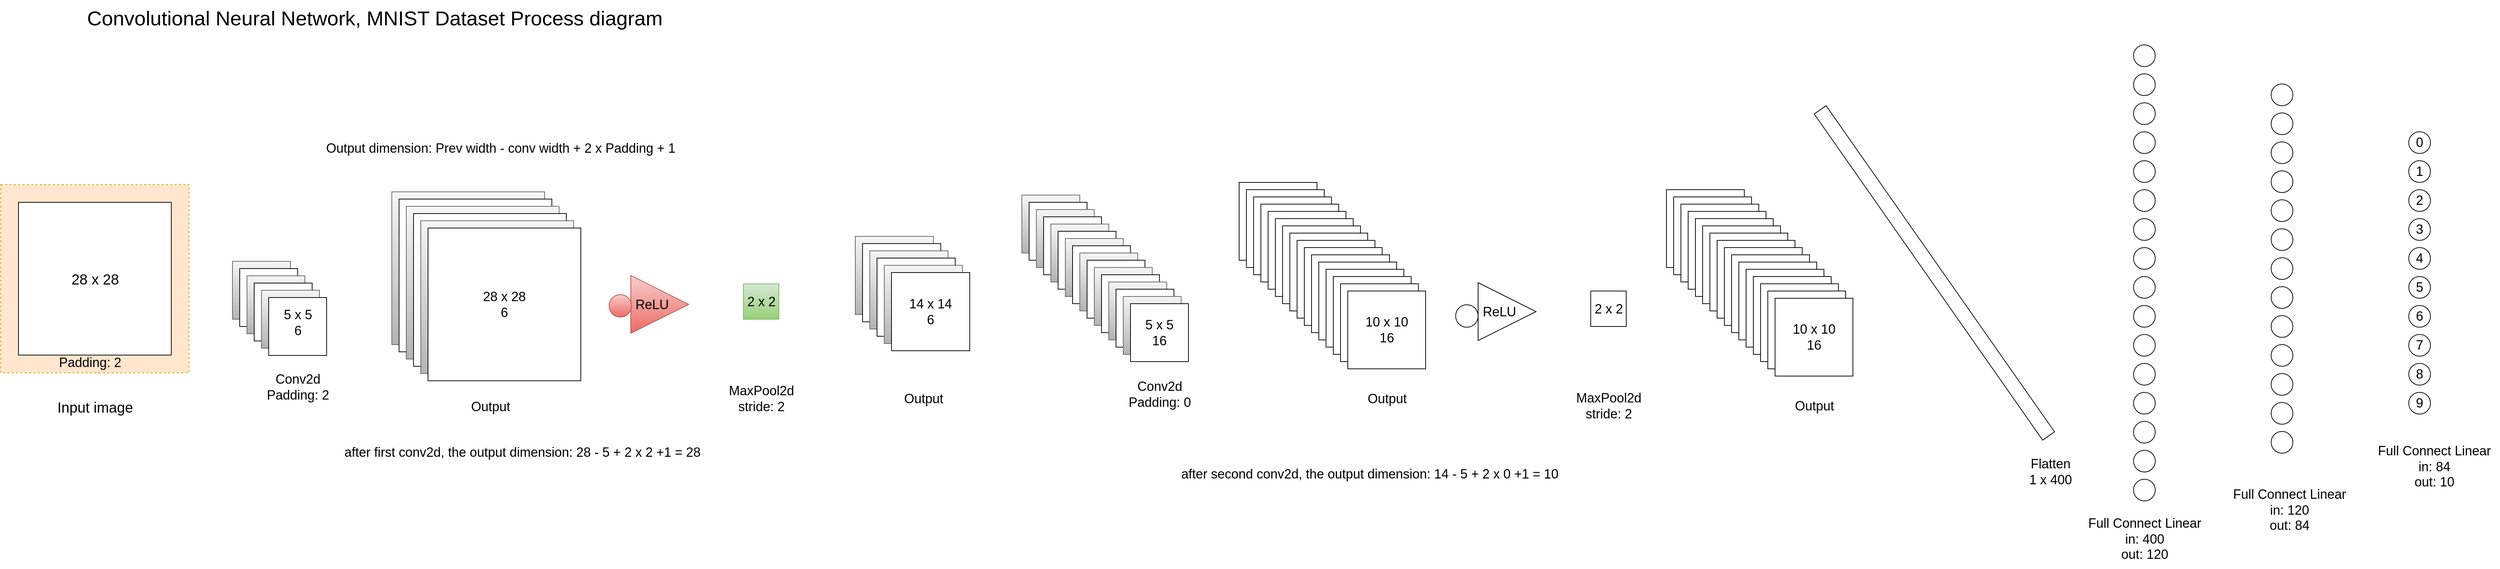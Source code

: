 <mxfile version="22.0.8" type="github">
  <diagram name="Page-1" id="3bokzZT7uCwafQ7YfKig">
    <mxGraphModel dx="1062" dy="1436" grid="1" gridSize="10" guides="1" tooltips="1" connect="1" arrows="1" fold="1" page="1" pageScale="1" pageWidth="1169" pageHeight="827" math="0" shadow="0">
      <root>
        <mxCell id="0" />
        <mxCell id="1" parent="0" />
        <mxCell id="Qpnqg18ZxqCp_iBwWqdQ-3" value="&lt;font style=&quot;font-size: 20px;&quot;&gt;Input image&lt;/font&gt;" style="text;html=1;align=center;verticalAlign=middle;resizable=0;points=[];autosize=1;strokeColor=none;fillColor=none;" vertex="1" parent="1">
          <mxGeometry x="85" y="350" width="130" height="40" as="geometry" />
        </mxCell>
        <mxCell id="Qpnqg18ZxqCp_iBwWqdQ-4" value="" style="whiteSpace=wrap;html=1;aspect=fixed;fillColor=#f5f5f5;gradientColor=#b3b3b3;strokeColor=#666666;" vertex="1" parent="1">
          <mxGeometry x="340" y="169" width="80" height="80" as="geometry" />
        </mxCell>
        <mxCell id="Qpnqg18ZxqCp_iBwWqdQ-5" value="" style="whiteSpace=wrap;html=1;aspect=fixed;" vertex="1" parent="1">
          <mxGeometry x="350" y="179" width="80" height="80" as="geometry" />
        </mxCell>
        <mxCell id="Qpnqg18ZxqCp_iBwWqdQ-6" value="" style="whiteSpace=wrap;html=1;aspect=fixed;fillColor=#f5f5f5;gradientColor=#b3b3b3;strokeColor=#666666;" vertex="1" parent="1">
          <mxGeometry x="360" y="189" width="80" height="80" as="geometry" />
        </mxCell>
        <mxCell id="Qpnqg18ZxqCp_iBwWqdQ-7" value="" style="whiteSpace=wrap;html=1;aspect=fixed;" vertex="1" parent="1">
          <mxGeometry x="370" y="199" width="80" height="80" as="geometry" />
        </mxCell>
        <mxCell id="Qpnqg18ZxqCp_iBwWqdQ-8" value="" style="whiteSpace=wrap;html=1;aspect=fixed;fillColor=#f5f5f5;gradientColor=#b3b3b3;strokeColor=#666666;" vertex="1" parent="1">
          <mxGeometry x="380" y="209" width="80" height="80" as="geometry" />
        </mxCell>
        <mxCell id="Qpnqg18ZxqCp_iBwWqdQ-9" value="" style="whiteSpace=wrap;html=1;aspect=fixed;" vertex="1" parent="1">
          <mxGeometry x="390" y="219" width="80" height="80" as="geometry" />
        </mxCell>
        <mxCell id="Qpnqg18ZxqCp_iBwWqdQ-12" value="" style="whiteSpace=wrap;html=1;aspect=fixed;dashed=1;fillColor=#ffe6cc;strokeColor=#d79b00;" vertex="1" parent="1">
          <mxGeometry x="20" y="63" width="260" height="260" as="geometry" />
        </mxCell>
        <mxCell id="Qpnqg18ZxqCp_iBwWqdQ-10" value="&lt;font style=&quot;font-size: 18px;&quot;&gt;Conv2d&lt;br&gt;Padding: 2&lt;br&gt;&lt;/font&gt;" style="text;html=1;align=center;verticalAlign=middle;resizable=0;points=[];autosize=1;strokeColor=none;fillColor=none;fontSize=18;" vertex="1" parent="1">
          <mxGeometry x="375" y="313" width="110" height="60" as="geometry" />
        </mxCell>
        <mxCell id="Qpnqg18ZxqCp_iBwWqdQ-11" value="5 x 5&lt;br&gt;6&lt;br&gt;" style="text;html=1;align=center;verticalAlign=middle;resizable=0;points=[];autosize=1;strokeColor=none;fillColor=none;fontSize=18;" vertex="1" parent="1">
          <mxGeometry x="400" y="224" width="60" height="60" as="geometry" />
        </mxCell>
        <mxCell id="Qpnqg18ZxqCp_iBwWqdQ-13" value="&lt;font style=&quot;font-size: 20px;&quot;&gt;28 x 28&lt;/font&gt;" style="whiteSpace=wrap;html=1;aspect=fixed;" vertex="1" parent="1">
          <mxGeometry x="44.5" y="87.5" width="211" height="211" as="geometry" />
        </mxCell>
        <mxCell id="Qpnqg18ZxqCp_iBwWqdQ-14" value="&lt;font style=&quot;font-size: 18px;&quot;&gt;Padding: 2&lt;/font&gt;" style="text;html=1;align=center;verticalAlign=middle;resizable=0;points=[];autosize=1;strokeColor=none;fillColor=none;" vertex="1" parent="1">
          <mxGeometry x="88" y="289" width="110" height="40" as="geometry" />
        </mxCell>
        <mxCell id="Qpnqg18ZxqCp_iBwWqdQ-16" value="" style="whiteSpace=wrap;html=1;aspect=fixed;fillColor=#f5f5f5;gradientColor=#b3b3b3;strokeColor=#666666;" vertex="1" parent="1">
          <mxGeometry x="560" y="73" width="211" height="211" as="geometry" />
        </mxCell>
        <mxCell id="Qpnqg18ZxqCp_iBwWqdQ-17" value="" style="whiteSpace=wrap;html=1;aspect=fixed;" vertex="1" parent="1">
          <mxGeometry x="570" y="83" width="211" height="211" as="geometry" />
        </mxCell>
        <mxCell id="Qpnqg18ZxqCp_iBwWqdQ-18" value="" style="whiteSpace=wrap;html=1;aspect=fixed;fillColor=#f5f5f5;gradientColor=#b3b3b3;strokeColor=#666666;" vertex="1" parent="1">
          <mxGeometry x="580" y="93" width="211" height="211" as="geometry" />
        </mxCell>
        <mxCell id="Qpnqg18ZxqCp_iBwWqdQ-19" value="" style="whiteSpace=wrap;html=1;aspect=fixed;" vertex="1" parent="1">
          <mxGeometry x="590" y="103" width="211" height="211" as="geometry" />
        </mxCell>
        <mxCell id="Qpnqg18ZxqCp_iBwWqdQ-20" value="" style="whiteSpace=wrap;html=1;aspect=fixed;fillColor=#f5f5f5;gradientColor=#b3b3b3;strokeColor=#666666;" vertex="1" parent="1">
          <mxGeometry x="600" y="113" width="211" height="211" as="geometry" />
        </mxCell>
        <mxCell id="Qpnqg18ZxqCp_iBwWqdQ-21" value="&lt;font style=&quot;font-size: 18px;&quot;&gt;28 x 28&lt;br&gt;6&lt;br&gt;&lt;/font&gt;" style="whiteSpace=wrap;html=1;aspect=fixed;" vertex="1" parent="1">
          <mxGeometry x="610" y="123" width="211" height="211" as="geometry" />
        </mxCell>
        <mxCell id="Qpnqg18ZxqCp_iBwWqdQ-22" value="&lt;font style=&quot;font-size: 18px;&quot;&gt;Output&lt;/font&gt;" style="text;html=1;align=center;verticalAlign=middle;resizable=0;points=[];autosize=1;strokeColor=none;fillColor=none;" vertex="1" parent="1">
          <mxGeometry x="655.5" y="350" width="80" height="40" as="geometry" />
        </mxCell>
        <mxCell id="Qpnqg18ZxqCp_iBwWqdQ-24" value="" style="triangle;whiteSpace=wrap;html=1;fillColor=#f8cecc;gradientColor=#ea6b66;strokeColor=#b85450;" vertex="1" parent="1">
          <mxGeometry x="890" y="188.5" width="80" height="80" as="geometry" />
        </mxCell>
        <mxCell id="Qpnqg18ZxqCp_iBwWqdQ-25" value="&lt;font style=&quot;font-size: 18px;&quot;&gt;ReLU&lt;/font&gt;" style="text;html=1;align=center;verticalAlign=middle;resizable=0;points=[];autosize=1;strokeColor=none;fillColor=none;" vertex="1" parent="1">
          <mxGeometry x="884" y="209" width="70" height="40" as="geometry" />
        </mxCell>
        <mxCell id="Qpnqg18ZxqCp_iBwWqdQ-26" value="&lt;font style=&quot;font-size: 18px;&quot;&gt;2 x 2&lt;/font&gt;" style="whiteSpace=wrap;html=1;aspect=fixed;fillColor=#d5e8d4;gradientColor=#97d077;strokeColor=#82b366;" vertex="1" parent="1">
          <mxGeometry x="1045.5" y="200" width="49" height="49" as="geometry" />
        </mxCell>
        <mxCell id="Qpnqg18ZxqCp_iBwWqdQ-27" value="&lt;font style=&quot;font-size: 18px;&quot;&gt;MaxPool2d&lt;br&gt;stride: 2&lt;br&gt;&lt;/font&gt;" style="text;html=1;align=center;verticalAlign=middle;resizable=0;points=[];autosize=1;strokeColor=none;fillColor=none;" vertex="1" parent="1">
          <mxGeometry x="1015" y="329" width="110" height="60" as="geometry" />
        </mxCell>
        <mxCell id="Qpnqg18ZxqCp_iBwWqdQ-28" value="" style="whiteSpace=wrap;html=1;aspect=fixed;fillColor=#f5f5f5;gradientColor=#b3b3b3;strokeColor=#666666;" vertex="1" parent="1">
          <mxGeometry x="1200" y="134.5" width="108" height="108" as="geometry" />
        </mxCell>
        <mxCell id="Qpnqg18ZxqCp_iBwWqdQ-29" value="" style="whiteSpace=wrap;html=1;aspect=fixed;" vertex="1" parent="1">
          <mxGeometry x="1210" y="144.5" width="108" height="108" as="geometry" />
        </mxCell>
        <mxCell id="Qpnqg18ZxqCp_iBwWqdQ-30" value="" style="whiteSpace=wrap;html=1;aspect=fixed;fillColor=#f5f5f5;gradientColor=#b3b3b3;strokeColor=#666666;" vertex="1" parent="1">
          <mxGeometry x="1220" y="154.5" width="108" height="108" as="geometry" />
        </mxCell>
        <mxCell id="Qpnqg18ZxqCp_iBwWqdQ-31" value="" style="whiteSpace=wrap;html=1;aspect=fixed;" vertex="1" parent="1">
          <mxGeometry x="1230" y="164.5" width="108" height="108" as="geometry" />
        </mxCell>
        <mxCell id="Qpnqg18ZxqCp_iBwWqdQ-32" value="" style="whiteSpace=wrap;html=1;aspect=fixed;fillColor=#f5f5f5;gradientColor=#b3b3b3;strokeColor=#666666;" vertex="1" parent="1">
          <mxGeometry x="1240" y="174.5" width="108" height="108" as="geometry" />
        </mxCell>
        <mxCell id="Qpnqg18ZxqCp_iBwWqdQ-33" value="&lt;font style=&quot;font-size: 18px;&quot;&gt;14 x 14&lt;br&gt;6&lt;br&gt;&lt;/font&gt;" style="whiteSpace=wrap;html=1;aspect=fixed;" vertex="1" parent="1">
          <mxGeometry x="1250" y="184.5" width="108" height="108" as="geometry" />
        </mxCell>
        <mxCell id="Qpnqg18ZxqCp_iBwWqdQ-34" value="&lt;font style=&quot;font-size: 18px;&quot;&gt;Output&lt;/font&gt;" style="text;html=1;align=center;verticalAlign=middle;resizable=0;points=[];autosize=1;strokeColor=none;fillColor=none;" vertex="1" parent="1">
          <mxGeometry x="1254" y="339" width="80" height="40" as="geometry" />
        </mxCell>
        <mxCell id="Qpnqg18ZxqCp_iBwWqdQ-36" value="" style="whiteSpace=wrap;html=1;aspect=fixed;fillColor=#f5f5f5;gradientColor=#b3b3b3;strokeColor=#666666;" vertex="1" parent="1">
          <mxGeometry x="1430" y="77.5" width="80" height="80" as="geometry" />
        </mxCell>
        <mxCell id="Qpnqg18ZxqCp_iBwWqdQ-37" value="" style="whiteSpace=wrap;html=1;aspect=fixed;" vertex="1" parent="1">
          <mxGeometry x="1440" y="87.5" width="80" height="80" as="geometry" />
        </mxCell>
        <mxCell id="Qpnqg18ZxqCp_iBwWqdQ-38" value="" style="whiteSpace=wrap;html=1;aspect=fixed;fillColor=#f5f5f5;gradientColor=#b3b3b3;strokeColor=#666666;" vertex="1" parent="1">
          <mxGeometry x="1450" y="97.5" width="80" height="80" as="geometry" />
        </mxCell>
        <mxCell id="Qpnqg18ZxqCp_iBwWqdQ-39" value="" style="whiteSpace=wrap;html=1;aspect=fixed;" vertex="1" parent="1">
          <mxGeometry x="1460" y="107.5" width="80" height="80" as="geometry" />
        </mxCell>
        <mxCell id="Qpnqg18ZxqCp_iBwWqdQ-40" value="" style="whiteSpace=wrap;html=1;aspect=fixed;fillColor=#f5f5f5;gradientColor=#b3b3b3;strokeColor=#666666;" vertex="1" parent="1">
          <mxGeometry x="1470" y="117.5" width="80" height="80" as="geometry" />
        </mxCell>
        <mxCell id="Qpnqg18ZxqCp_iBwWqdQ-41" value="" style="whiteSpace=wrap;html=1;aspect=fixed;" vertex="1" parent="1">
          <mxGeometry x="1480" y="127.5" width="80" height="80" as="geometry" />
        </mxCell>
        <mxCell id="Qpnqg18ZxqCp_iBwWqdQ-42" value="" style="whiteSpace=wrap;html=1;aspect=fixed;fillColor=#f5f5f5;gradientColor=#b3b3b3;strokeColor=#666666;" vertex="1" parent="1">
          <mxGeometry x="1490" y="137.5" width="80" height="80" as="geometry" />
        </mxCell>
        <mxCell id="Qpnqg18ZxqCp_iBwWqdQ-43" value="" style="whiteSpace=wrap;html=1;aspect=fixed;" vertex="1" parent="1">
          <mxGeometry x="1500" y="147.5" width="80" height="80" as="geometry" />
        </mxCell>
        <mxCell id="Qpnqg18ZxqCp_iBwWqdQ-44" value="" style="whiteSpace=wrap;html=1;aspect=fixed;fillColor=#f5f5f5;gradientColor=#b3b3b3;strokeColor=#666666;" vertex="1" parent="1">
          <mxGeometry x="1510" y="157.5" width="80" height="80" as="geometry" />
        </mxCell>
        <mxCell id="Qpnqg18ZxqCp_iBwWqdQ-45" value="" style="whiteSpace=wrap;html=1;aspect=fixed;" vertex="1" parent="1">
          <mxGeometry x="1520" y="167.5" width="80" height="80" as="geometry" />
        </mxCell>
        <mxCell id="Qpnqg18ZxqCp_iBwWqdQ-46" value="" style="whiteSpace=wrap;html=1;aspect=fixed;fillColor=#f5f5f5;gradientColor=#b3b3b3;strokeColor=#666666;" vertex="1" parent="1">
          <mxGeometry x="1530" y="177.5" width="80" height="80" as="geometry" />
        </mxCell>
        <mxCell id="Qpnqg18ZxqCp_iBwWqdQ-47" value="" style="whiteSpace=wrap;html=1;aspect=fixed;" vertex="1" parent="1">
          <mxGeometry x="1540" y="187.5" width="80" height="80" as="geometry" />
        </mxCell>
        <mxCell id="Qpnqg18ZxqCp_iBwWqdQ-48" value="" style="whiteSpace=wrap;html=1;aspect=fixed;fillColor=#f5f5f5;gradientColor=#b3b3b3;strokeColor=#666666;" vertex="1" parent="1">
          <mxGeometry x="1550" y="197.5" width="80" height="80" as="geometry" />
        </mxCell>
        <mxCell id="Qpnqg18ZxqCp_iBwWqdQ-49" value="" style="whiteSpace=wrap;html=1;aspect=fixed;" vertex="1" parent="1">
          <mxGeometry x="1560" y="207.5" width="80" height="80" as="geometry" />
        </mxCell>
        <mxCell id="Qpnqg18ZxqCp_iBwWqdQ-50" value="" style="whiteSpace=wrap;html=1;aspect=fixed;fillColor=#f5f5f5;gradientColor=#b3b3b3;strokeColor=#666666;" vertex="1" parent="1">
          <mxGeometry x="1570" y="217.5" width="80" height="80" as="geometry" />
        </mxCell>
        <mxCell id="Qpnqg18ZxqCp_iBwWqdQ-51" value="&lt;font style=&quot;font-size: 18px;&quot;&gt;5 x 5&lt;br&gt;16&lt;/font&gt;" style="whiteSpace=wrap;html=1;aspect=fixed;" vertex="1" parent="1">
          <mxGeometry x="1580" y="227.5" width="80" height="80" as="geometry" />
        </mxCell>
        <mxCell id="Qpnqg18ZxqCp_iBwWqdQ-52" value="&lt;font style=&quot;font-size: 18px;&quot;&gt;Conv2d&lt;br&gt;Padding: 0&lt;br&gt;&lt;/font&gt;" style="text;html=1;align=center;verticalAlign=middle;resizable=0;points=[];autosize=1;strokeColor=none;fillColor=none;fontSize=18;" vertex="1" parent="1">
          <mxGeometry x="1565" y="323" width="110" height="60" as="geometry" />
        </mxCell>
        <mxCell id="Qpnqg18ZxqCp_iBwWqdQ-53" value="" style="whiteSpace=wrap;html=1;aspect=fixed;" vertex="1" parent="1">
          <mxGeometry x="1730" y="60" width="107.5" height="107.5" as="geometry" />
        </mxCell>
        <mxCell id="Qpnqg18ZxqCp_iBwWqdQ-54" value="" style="whiteSpace=wrap;html=1;aspect=fixed;" vertex="1" parent="1">
          <mxGeometry x="1740" y="70" width="107.5" height="107.5" as="geometry" />
        </mxCell>
        <mxCell id="Qpnqg18ZxqCp_iBwWqdQ-55" value="" style="whiteSpace=wrap;html=1;aspect=fixed;" vertex="1" parent="1">
          <mxGeometry x="1750" y="80" width="107.5" height="107.5" as="geometry" />
        </mxCell>
        <mxCell id="Qpnqg18ZxqCp_iBwWqdQ-56" value="" style="whiteSpace=wrap;html=1;aspect=fixed;" vertex="1" parent="1">
          <mxGeometry x="1760" y="90" width="107.5" height="107.5" as="geometry" />
        </mxCell>
        <mxCell id="Qpnqg18ZxqCp_iBwWqdQ-57" value="" style="whiteSpace=wrap;html=1;aspect=fixed;" vertex="1" parent="1">
          <mxGeometry x="1770" y="100" width="107.5" height="107.5" as="geometry" />
        </mxCell>
        <mxCell id="Qpnqg18ZxqCp_iBwWqdQ-58" value="" style="whiteSpace=wrap;html=1;aspect=fixed;" vertex="1" parent="1">
          <mxGeometry x="1780" y="110" width="107.5" height="107.5" as="geometry" />
        </mxCell>
        <mxCell id="Qpnqg18ZxqCp_iBwWqdQ-59" value="" style="whiteSpace=wrap;html=1;aspect=fixed;" vertex="1" parent="1">
          <mxGeometry x="1790" y="120" width="107.5" height="107.5" as="geometry" />
        </mxCell>
        <mxCell id="Qpnqg18ZxqCp_iBwWqdQ-60" value="" style="whiteSpace=wrap;html=1;aspect=fixed;" vertex="1" parent="1">
          <mxGeometry x="1800" y="130" width="107.5" height="107.5" as="geometry" />
        </mxCell>
        <mxCell id="Qpnqg18ZxqCp_iBwWqdQ-61" value="" style="whiteSpace=wrap;html=1;aspect=fixed;" vertex="1" parent="1">
          <mxGeometry x="1810" y="140" width="107.5" height="107.5" as="geometry" />
        </mxCell>
        <mxCell id="Qpnqg18ZxqCp_iBwWqdQ-62" value="" style="whiteSpace=wrap;html=1;aspect=fixed;" vertex="1" parent="1">
          <mxGeometry x="1820" y="150" width="107.5" height="107.5" as="geometry" />
        </mxCell>
        <mxCell id="Qpnqg18ZxqCp_iBwWqdQ-63" value="" style="whiteSpace=wrap;html=1;aspect=fixed;" vertex="1" parent="1">
          <mxGeometry x="1830" y="160" width="107.5" height="107.5" as="geometry" />
        </mxCell>
        <mxCell id="Qpnqg18ZxqCp_iBwWqdQ-64" value="" style="whiteSpace=wrap;html=1;aspect=fixed;" vertex="1" parent="1">
          <mxGeometry x="1840" y="170" width="107.5" height="107.5" as="geometry" />
        </mxCell>
        <mxCell id="Qpnqg18ZxqCp_iBwWqdQ-65" value="" style="whiteSpace=wrap;html=1;aspect=fixed;" vertex="1" parent="1">
          <mxGeometry x="1850" y="180" width="107.5" height="107.5" as="geometry" />
        </mxCell>
        <mxCell id="Qpnqg18ZxqCp_iBwWqdQ-66" value="" style="whiteSpace=wrap;html=1;aspect=fixed;" vertex="1" parent="1">
          <mxGeometry x="1860" y="190" width="107.5" height="107.5" as="geometry" />
        </mxCell>
        <mxCell id="Qpnqg18ZxqCp_iBwWqdQ-67" value="" style="whiteSpace=wrap;html=1;aspect=fixed;" vertex="1" parent="1">
          <mxGeometry x="1870" y="200" width="107.5" height="107.5" as="geometry" />
        </mxCell>
        <mxCell id="Qpnqg18ZxqCp_iBwWqdQ-68" value="&lt;font style=&quot;font-size: 18px;&quot;&gt;10 x 10&lt;br&gt;16&lt;/font&gt;" style="whiteSpace=wrap;html=1;aspect=fixed;" vertex="1" parent="1">
          <mxGeometry x="1880" y="210" width="107.5" height="107.5" as="geometry" />
        </mxCell>
        <mxCell id="Qpnqg18ZxqCp_iBwWqdQ-69" value="&lt;font style=&quot;font-size: 18px;&quot;&gt;Output&lt;/font&gt;" style="text;html=1;align=center;verticalAlign=middle;resizable=0;points=[];autosize=1;strokeColor=none;fillColor=none;" vertex="1" parent="1">
          <mxGeometry x="1893.75" y="339" width="80" height="40" as="geometry" />
        </mxCell>
        <mxCell id="Qpnqg18ZxqCp_iBwWqdQ-70" value="&lt;font style=&quot;font-size: 18px;&quot;&gt;Output dimension: Prev width - conv width + 2 x Padding + 1&lt;/font&gt;" style="text;html=1;align=center;verticalAlign=middle;resizable=0;points=[];autosize=1;strokeColor=none;fillColor=none;" vertex="1" parent="1">
          <mxGeometry x="455" y="-7" width="510" height="40" as="geometry" />
        </mxCell>
        <mxCell id="Qpnqg18ZxqCp_iBwWqdQ-71" value="&lt;font style=&quot;font-size: 18px;&quot;&gt;after first conv2d, the output dimension: 28 - 5 + 2 x 2 +1 = 28&lt;/font&gt;" style="text;html=1;align=center;verticalAlign=middle;resizable=0;points=[];autosize=1;strokeColor=none;fillColor=none;" vertex="1" parent="1">
          <mxGeometry x="480" y="413" width="520" height="40" as="geometry" />
        </mxCell>
        <mxCell id="Qpnqg18ZxqCp_iBwWqdQ-72" value="&lt;font style=&quot;font-size: 18px;&quot;&gt;after second conv2d, the output dimension: 14 - 5 + 2 x 0 +1 = 10&lt;/font&gt;" style="text;html=1;align=center;verticalAlign=middle;resizable=0;points=[];autosize=1;strokeColor=none;fillColor=none;" vertex="1" parent="1">
          <mxGeometry x="1640" y="443" width="540" height="40" as="geometry" />
        </mxCell>
        <mxCell id="Qpnqg18ZxqCp_iBwWqdQ-73" value="" style="triangle;whiteSpace=wrap;html=1;" vertex="1" parent="1">
          <mxGeometry x="2060" y="198.5" width="80" height="80" as="geometry" />
        </mxCell>
        <mxCell id="Qpnqg18ZxqCp_iBwWqdQ-74" value="&lt;font style=&quot;font-size: 18px;&quot;&gt;ReLU&lt;/font&gt;" style="text;html=1;align=center;verticalAlign=middle;resizable=0;points=[];autosize=1;strokeColor=none;fillColor=none;" vertex="1" parent="1">
          <mxGeometry x="2054" y="219" width="70" height="40" as="geometry" />
        </mxCell>
        <mxCell id="Qpnqg18ZxqCp_iBwWqdQ-75" value="&lt;font style=&quot;font-size: 18px;&quot;&gt;2 x 2&lt;/font&gt;" style="whiteSpace=wrap;html=1;aspect=fixed;" vertex="1" parent="1">
          <mxGeometry x="2215.5" y="210" width="49" height="49" as="geometry" />
        </mxCell>
        <mxCell id="Qpnqg18ZxqCp_iBwWqdQ-76" value="&lt;font style=&quot;font-size: 18px;&quot;&gt;MaxPool2d&lt;br&gt;stride: 2&lt;br&gt;&lt;/font&gt;" style="text;html=1;align=center;verticalAlign=middle;resizable=0;points=[];autosize=1;strokeColor=none;fillColor=none;" vertex="1" parent="1">
          <mxGeometry x="2185" y="339" width="110" height="60" as="geometry" />
        </mxCell>
        <mxCell id="Qpnqg18ZxqCp_iBwWqdQ-77" value="" style="whiteSpace=wrap;html=1;aspect=fixed;" vertex="1" parent="1">
          <mxGeometry x="2320" y="70" width="107.5" height="107.5" as="geometry" />
        </mxCell>
        <mxCell id="Qpnqg18ZxqCp_iBwWqdQ-78" value="" style="whiteSpace=wrap;html=1;aspect=fixed;" vertex="1" parent="1">
          <mxGeometry x="2330" y="80" width="107.5" height="107.5" as="geometry" />
        </mxCell>
        <mxCell id="Qpnqg18ZxqCp_iBwWqdQ-79" value="" style="whiteSpace=wrap;html=1;aspect=fixed;" vertex="1" parent="1">
          <mxGeometry x="2340" y="90" width="107.5" height="107.5" as="geometry" />
        </mxCell>
        <mxCell id="Qpnqg18ZxqCp_iBwWqdQ-80" value="" style="whiteSpace=wrap;html=1;aspect=fixed;" vertex="1" parent="1">
          <mxGeometry x="2350" y="100" width="107.5" height="107.5" as="geometry" />
        </mxCell>
        <mxCell id="Qpnqg18ZxqCp_iBwWqdQ-81" value="" style="whiteSpace=wrap;html=1;aspect=fixed;" vertex="1" parent="1">
          <mxGeometry x="2360" y="110" width="107.5" height="107.5" as="geometry" />
        </mxCell>
        <mxCell id="Qpnqg18ZxqCp_iBwWqdQ-82" value="" style="whiteSpace=wrap;html=1;aspect=fixed;" vertex="1" parent="1">
          <mxGeometry x="2370" y="120" width="107.5" height="107.5" as="geometry" />
        </mxCell>
        <mxCell id="Qpnqg18ZxqCp_iBwWqdQ-83" value="" style="whiteSpace=wrap;html=1;aspect=fixed;" vertex="1" parent="1">
          <mxGeometry x="2380" y="130" width="107.5" height="107.5" as="geometry" />
        </mxCell>
        <mxCell id="Qpnqg18ZxqCp_iBwWqdQ-84" value="" style="whiteSpace=wrap;html=1;aspect=fixed;" vertex="1" parent="1">
          <mxGeometry x="2390" y="140" width="107.5" height="107.5" as="geometry" />
        </mxCell>
        <mxCell id="Qpnqg18ZxqCp_iBwWqdQ-85" value="" style="whiteSpace=wrap;html=1;aspect=fixed;" vertex="1" parent="1">
          <mxGeometry x="2400" y="150" width="107.5" height="107.5" as="geometry" />
        </mxCell>
        <mxCell id="Qpnqg18ZxqCp_iBwWqdQ-86" value="" style="whiteSpace=wrap;html=1;aspect=fixed;" vertex="1" parent="1">
          <mxGeometry x="2410" y="160" width="107.5" height="107.5" as="geometry" />
        </mxCell>
        <mxCell id="Qpnqg18ZxqCp_iBwWqdQ-87" value="" style="whiteSpace=wrap;html=1;aspect=fixed;" vertex="1" parent="1">
          <mxGeometry x="2420" y="170" width="107.5" height="107.5" as="geometry" />
        </mxCell>
        <mxCell id="Qpnqg18ZxqCp_iBwWqdQ-88" value="" style="whiteSpace=wrap;html=1;aspect=fixed;" vertex="1" parent="1">
          <mxGeometry x="2430" y="180" width="107.5" height="107.5" as="geometry" />
        </mxCell>
        <mxCell id="Qpnqg18ZxqCp_iBwWqdQ-89" value="" style="whiteSpace=wrap;html=1;aspect=fixed;" vertex="1" parent="1">
          <mxGeometry x="2440" y="190" width="107.5" height="107.5" as="geometry" />
        </mxCell>
        <mxCell id="Qpnqg18ZxqCp_iBwWqdQ-90" value="" style="whiteSpace=wrap;html=1;aspect=fixed;" vertex="1" parent="1">
          <mxGeometry x="2450" y="200" width="107.5" height="107.5" as="geometry" />
        </mxCell>
        <mxCell id="Qpnqg18ZxqCp_iBwWqdQ-91" value="" style="whiteSpace=wrap;html=1;aspect=fixed;" vertex="1" parent="1">
          <mxGeometry x="2460" y="210" width="107.5" height="107.5" as="geometry" />
        </mxCell>
        <mxCell id="Qpnqg18ZxqCp_iBwWqdQ-92" value="&lt;font style=&quot;font-size: 18px;&quot;&gt;10 x 10&lt;br&gt;16&lt;/font&gt;" style="whiteSpace=wrap;html=1;aspect=fixed;" vertex="1" parent="1">
          <mxGeometry x="2470" y="220" width="107.5" height="107.5" as="geometry" />
        </mxCell>
        <mxCell id="Qpnqg18ZxqCp_iBwWqdQ-93" value="&lt;font style=&quot;font-size: 18px;&quot;&gt;Output&lt;/font&gt;" style="text;html=1;align=center;verticalAlign=middle;resizable=0;points=[];autosize=1;strokeColor=none;fillColor=none;" vertex="1" parent="1">
          <mxGeometry x="2483.75" y="349" width="80" height="40" as="geometry" />
        </mxCell>
        <mxCell id="Qpnqg18ZxqCp_iBwWqdQ-95" value="" style="rounded=0;whiteSpace=wrap;html=1;direction=south;rotation=55;" vertex="1" parent="1">
          <mxGeometry x="2415" y="175" width="550" height="20" as="geometry" />
        </mxCell>
        <mxCell id="Qpnqg18ZxqCp_iBwWqdQ-96" value="&lt;font style=&quot;font-size: 18px;&quot;&gt;Flatten&lt;br&gt;1 x 400&lt;br&gt;&lt;/font&gt;" style="text;html=1;align=center;verticalAlign=middle;resizable=0;points=[];autosize=1;strokeColor=none;fillColor=none;" vertex="1" parent="1">
          <mxGeometry x="2810" y="430" width="80" height="60" as="geometry" />
        </mxCell>
        <mxCell id="Qpnqg18ZxqCp_iBwWqdQ-97" value="" style="ellipse;whiteSpace=wrap;html=1;aspect=fixed;" vertex="1" parent="1">
          <mxGeometry x="2965" y="-130" width="30" height="30" as="geometry" />
        </mxCell>
        <mxCell id="Qpnqg18ZxqCp_iBwWqdQ-98" value="" style="ellipse;whiteSpace=wrap;html=1;aspect=fixed;" vertex="1" parent="1">
          <mxGeometry x="2965" y="-90" width="30" height="30" as="geometry" />
        </mxCell>
        <mxCell id="Qpnqg18ZxqCp_iBwWqdQ-99" value="" style="ellipse;whiteSpace=wrap;html=1;aspect=fixed;" vertex="1" parent="1">
          <mxGeometry x="2965" y="-50" width="30" height="30" as="geometry" />
        </mxCell>
        <mxCell id="Qpnqg18ZxqCp_iBwWqdQ-100" value="" style="ellipse;whiteSpace=wrap;html=1;aspect=fixed;" vertex="1" parent="1">
          <mxGeometry x="2965" y="-10" width="30" height="30" as="geometry" />
        </mxCell>
        <mxCell id="Qpnqg18ZxqCp_iBwWqdQ-101" value="" style="ellipse;whiteSpace=wrap;html=1;aspect=fixed;" vertex="1" parent="1">
          <mxGeometry x="2965" y="30" width="30" height="30" as="geometry" />
        </mxCell>
        <mxCell id="Qpnqg18ZxqCp_iBwWqdQ-102" value="" style="ellipse;whiteSpace=wrap;html=1;aspect=fixed;" vertex="1" parent="1">
          <mxGeometry x="2965" y="70" width="30" height="30" as="geometry" />
        </mxCell>
        <mxCell id="Qpnqg18ZxqCp_iBwWqdQ-103" value="" style="ellipse;whiteSpace=wrap;html=1;aspect=fixed;" vertex="1" parent="1">
          <mxGeometry x="2965" y="270" width="30" height="30" as="geometry" />
        </mxCell>
        <mxCell id="Qpnqg18ZxqCp_iBwWqdQ-104" value="" style="ellipse;whiteSpace=wrap;html=1;aspect=fixed;" vertex="1" parent="1">
          <mxGeometry x="2965" y="310" width="30" height="30" as="geometry" />
        </mxCell>
        <mxCell id="Qpnqg18ZxqCp_iBwWqdQ-105" value="" style="ellipse;whiteSpace=wrap;html=1;aspect=fixed;" vertex="1" parent="1">
          <mxGeometry x="2965" y="350" width="30" height="30" as="geometry" />
        </mxCell>
        <mxCell id="Qpnqg18ZxqCp_iBwWqdQ-106" value="" style="ellipse;whiteSpace=wrap;html=1;aspect=fixed;" vertex="1" parent="1">
          <mxGeometry x="2965" y="390" width="30" height="30" as="geometry" />
        </mxCell>
        <mxCell id="Qpnqg18ZxqCp_iBwWqdQ-107" value="" style="ellipse;whiteSpace=wrap;html=1;aspect=fixed;" vertex="1" parent="1">
          <mxGeometry x="2965" y="430" width="30" height="30" as="geometry" />
        </mxCell>
        <mxCell id="Qpnqg18ZxqCp_iBwWqdQ-108" value="" style="ellipse;whiteSpace=wrap;html=1;aspect=fixed;" vertex="1" parent="1">
          <mxGeometry x="2965" y="470" width="30" height="30" as="geometry" />
        </mxCell>
        <mxCell id="Qpnqg18ZxqCp_iBwWqdQ-109" value="" style="ellipse;whiteSpace=wrap;html=1;aspect=fixed;" vertex="1" parent="1">
          <mxGeometry x="3155" y="4" width="30" height="30" as="geometry" />
        </mxCell>
        <mxCell id="Qpnqg18ZxqCp_iBwWqdQ-110" value="" style="ellipse;whiteSpace=wrap;html=1;aspect=fixed;" vertex="1" parent="1">
          <mxGeometry x="3155" y="44" width="30" height="30" as="geometry" />
        </mxCell>
        <mxCell id="Qpnqg18ZxqCp_iBwWqdQ-111" value="" style="ellipse;whiteSpace=wrap;html=1;aspect=fixed;" vertex="1" parent="1">
          <mxGeometry x="3155" y="84" width="30" height="30" as="geometry" />
        </mxCell>
        <mxCell id="Qpnqg18ZxqCp_iBwWqdQ-112" value="" style="ellipse;whiteSpace=wrap;html=1;aspect=fixed;" vertex="1" parent="1">
          <mxGeometry x="3155" y="124" width="30" height="30" as="geometry" />
        </mxCell>
        <mxCell id="Qpnqg18ZxqCp_iBwWqdQ-113" value="" style="ellipse;whiteSpace=wrap;html=1;aspect=fixed;" vertex="1" parent="1">
          <mxGeometry x="3155" y="244" width="30" height="30" as="geometry" />
        </mxCell>
        <mxCell id="Qpnqg18ZxqCp_iBwWqdQ-114" value="" style="ellipse;whiteSpace=wrap;html=1;aspect=fixed;" vertex="1" parent="1">
          <mxGeometry x="3155" y="284" width="30" height="30" as="geometry" />
        </mxCell>
        <mxCell id="Qpnqg18ZxqCp_iBwWqdQ-115" value="" style="ellipse;whiteSpace=wrap;html=1;aspect=fixed;" vertex="1" parent="1">
          <mxGeometry x="3155" y="324" width="30" height="30" as="geometry" />
        </mxCell>
        <mxCell id="Qpnqg18ZxqCp_iBwWqdQ-116" value="" style="ellipse;whiteSpace=wrap;html=1;aspect=fixed;" vertex="1" parent="1">
          <mxGeometry x="3155" y="364" width="30" height="30" as="geometry" />
        </mxCell>
        <mxCell id="Qpnqg18ZxqCp_iBwWqdQ-117" value="&lt;font style=&quot;font-size: 18px;&quot;&gt;0&lt;/font&gt;" style="ellipse;whiteSpace=wrap;html=1;aspect=fixed;" vertex="1" parent="1">
          <mxGeometry x="3345" y="-10" width="30" height="30" as="geometry" />
        </mxCell>
        <mxCell id="Qpnqg18ZxqCp_iBwWqdQ-118" value="&lt;font style=&quot;font-size: 18px;&quot;&gt;1&lt;/font&gt;" style="ellipse;whiteSpace=wrap;html=1;aspect=fixed;" vertex="1" parent="1">
          <mxGeometry x="3345" y="30" width="30" height="30" as="geometry" />
        </mxCell>
        <mxCell id="Qpnqg18ZxqCp_iBwWqdQ-120" value="&lt;span style=&quot;color: rgb(0, 0, 0); font-family: Helvetica; font-size: 18px; font-style: normal; font-variant-ligatures: normal; font-variant-caps: normal; font-weight: 400; letter-spacing: normal; orphans: 2; text-align: center; text-indent: 0px; text-transform: none; widows: 2; word-spacing: 0px; -webkit-text-stroke-width: 0px; background-color: rgb(251, 251, 251); text-decoration-thickness: initial; text-decoration-style: initial; text-decoration-color: initial; float: none; display: inline !important;&quot;&gt;3&lt;/span&gt;" style="ellipse;whiteSpace=wrap;html=1;aspect=fixed;" vertex="1" parent="1">
          <mxGeometry x="3345" y="110" width="30" height="30" as="geometry" />
        </mxCell>
        <mxCell id="Qpnqg18ZxqCp_iBwWqdQ-121" value="&lt;span style=&quot;color: rgb(0, 0, 0); font-family: Helvetica; font-size: 18px; font-style: normal; font-variant-ligatures: normal; font-variant-caps: normal; font-weight: 400; letter-spacing: normal; orphans: 2; text-align: center; text-indent: 0px; text-transform: none; widows: 2; word-spacing: 0px; -webkit-text-stroke-width: 0px; background-color: rgb(251, 251, 251); text-decoration-thickness: initial; text-decoration-style: initial; text-decoration-color: initial; float: none; display: inline !important;&quot;&gt;4&lt;/span&gt;" style="ellipse;whiteSpace=wrap;html=1;aspect=fixed;" vertex="1" parent="1">
          <mxGeometry x="3345" y="150" width="30" height="30" as="geometry" />
        </mxCell>
        <mxCell id="Qpnqg18ZxqCp_iBwWqdQ-123" value="" style="ellipse;whiteSpace=wrap;html=1;aspect=fixed;" vertex="1" parent="1">
          <mxGeometry x="2965" y="110" width="30" height="30" as="geometry" />
        </mxCell>
        <mxCell id="Qpnqg18ZxqCp_iBwWqdQ-124" value="" style="ellipse;whiteSpace=wrap;html=1;aspect=fixed;" vertex="1" parent="1">
          <mxGeometry x="2965" y="150" width="30" height="30" as="geometry" />
        </mxCell>
        <mxCell id="Qpnqg18ZxqCp_iBwWqdQ-125" value="" style="ellipse;whiteSpace=wrap;html=1;aspect=fixed;" vertex="1" parent="1">
          <mxGeometry x="2965" y="190" width="30" height="30" as="geometry" />
        </mxCell>
        <mxCell id="Qpnqg18ZxqCp_iBwWqdQ-126" value="" style="ellipse;whiteSpace=wrap;html=1;aspect=fixed;" vertex="1" parent="1">
          <mxGeometry x="2965" y="230" width="30" height="30" as="geometry" />
        </mxCell>
        <mxCell id="Qpnqg18ZxqCp_iBwWqdQ-128" value="" style="ellipse;whiteSpace=wrap;html=1;aspect=fixed;" vertex="1" parent="1">
          <mxGeometry x="3155" y="-36" width="30" height="30" as="geometry" />
        </mxCell>
        <mxCell id="Qpnqg18ZxqCp_iBwWqdQ-129" value="" style="ellipse;whiteSpace=wrap;html=1;aspect=fixed;" vertex="1" parent="1">
          <mxGeometry x="3155" y="-76" width="30" height="30" as="geometry" />
        </mxCell>
        <mxCell id="Qpnqg18ZxqCp_iBwWqdQ-130" value="" style="ellipse;whiteSpace=wrap;html=1;aspect=fixed;" vertex="1" parent="1">
          <mxGeometry x="3155" y="204" width="30" height="30" as="geometry" />
        </mxCell>
        <mxCell id="Qpnqg18ZxqCp_iBwWqdQ-131" value="" style="ellipse;whiteSpace=wrap;html=1;aspect=fixed;" vertex="1" parent="1">
          <mxGeometry x="3155" y="164" width="30" height="30" as="geometry" />
        </mxCell>
        <mxCell id="Qpnqg18ZxqCp_iBwWqdQ-132" value="" style="ellipse;whiteSpace=wrap;html=1;aspect=fixed;" vertex="1" parent="1">
          <mxGeometry x="3155" y="404" width="30" height="30" as="geometry" />
        </mxCell>
        <mxCell id="Qpnqg18ZxqCp_iBwWqdQ-133" value="&lt;font style=&quot;font-size: 18px;&quot;&gt;Full Connect Linear&lt;br&gt;in: 400&lt;br&gt;out: 120&lt;br&gt;&lt;/font&gt;" style="text;html=1;align=center;verticalAlign=middle;resizable=0;points=[];autosize=1;strokeColor=none;fillColor=none;" vertex="1" parent="1">
          <mxGeometry x="2890" y="513" width="180" height="80" as="geometry" />
        </mxCell>
        <mxCell id="Qpnqg18ZxqCp_iBwWqdQ-134" value="&lt;font style=&quot;font-size: 18px;&quot;&gt;Full Connect Linear&lt;br&gt;in: 120&lt;br&gt;out: 84&lt;br&gt;&lt;/font&gt;" style="text;html=1;align=center;verticalAlign=middle;resizable=0;points=[];autosize=1;strokeColor=none;fillColor=none;" vertex="1" parent="1">
          <mxGeometry x="3090" y="473" width="180" height="80" as="geometry" />
        </mxCell>
        <mxCell id="Qpnqg18ZxqCp_iBwWqdQ-135" value="&lt;span style=&quot;color: rgb(0, 0, 0); font-family: Helvetica; font-size: 18px; font-style: normal; font-variant-ligatures: normal; font-variant-caps: normal; font-weight: 400; letter-spacing: normal; orphans: 2; text-align: center; text-indent: 0px; text-transform: none; widows: 2; word-spacing: 0px; -webkit-text-stroke-width: 0px; background-color: rgb(251, 251, 251); text-decoration-thickness: initial; text-decoration-style: initial; text-decoration-color: initial; float: none; display: inline !important;&quot;&gt;5&lt;/span&gt;" style="ellipse;whiteSpace=wrap;html=1;aspect=fixed;" vertex="1" parent="1">
          <mxGeometry x="3345" y="190" width="30" height="30" as="geometry" />
        </mxCell>
        <mxCell id="Qpnqg18ZxqCp_iBwWqdQ-136" value="&lt;span style=&quot;color: rgb(0, 0, 0); font-family: Helvetica; font-size: 18px; font-style: normal; font-variant-ligatures: normal; font-variant-caps: normal; font-weight: 400; letter-spacing: normal; orphans: 2; text-align: center; text-indent: 0px; text-transform: none; widows: 2; word-spacing: 0px; -webkit-text-stroke-width: 0px; background-color: rgb(251, 251, 251); text-decoration-thickness: initial; text-decoration-style: initial; text-decoration-color: initial; float: none; display: inline !important;&quot;&gt;6&lt;/span&gt;" style="ellipse;whiteSpace=wrap;html=1;aspect=fixed;" vertex="1" parent="1">
          <mxGeometry x="3345" y="230" width="30" height="30" as="geometry" />
        </mxCell>
        <mxCell id="Qpnqg18ZxqCp_iBwWqdQ-137" value="&lt;span style=&quot;color: rgb(0, 0, 0); font-family: Helvetica; font-size: 18px; font-style: normal; font-variant-ligatures: normal; font-variant-caps: normal; font-weight: 400; letter-spacing: normal; orphans: 2; text-align: center; text-indent: 0px; text-transform: none; widows: 2; word-spacing: 0px; -webkit-text-stroke-width: 0px; background-color: rgb(251, 251, 251); text-decoration-thickness: initial; text-decoration-style: initial; text-decoration-color: initial; float: none; display: inline !important;&quot;&gt;7&lt;/span&gt;" style="ellipse;whiteSpace=wrap;html=1;aspect=fixed;" vertex="1" parent="1">
          <mxGeometry x="3345" y="270" width="30" height="30" as="geometry" />
        </mxCell>
        <mxCell id="Qpnqg18ZxqCp_iBwWqdQ-138" value="&lt;span style=&quot;color: rgb(0, 0, 0); font-family: Helvetica; font-size: 18px; font-style: normal; font-variant-ligatures: normal; font-variant-caps: normal; font-weight: 400; letter-spacing: normal; orphans: 2; text-align: center; text-indent: 0px; text-transform: none; widows: 2; word-spacing: 0px; -webkit-text-stroke-width: 0px; background-color: rgb(251, 251, 251); text-decoration-thickness: initial; text-decoration-style: initial; text-decoration-color: initial; float: none; display: inline !important;&quot;&gt;8&lt;/span&gt;" style="ellipse;whiteSpace=wrap;html=1;aspect=fixed;" vertex="1" parent="1">
          <mxGeometry x="3345" y="310" width="30" height="30" as="geometry" />
        </mxCell>
        <mxCell id="Qpnqg18ZxqCp_iBwWqdQ-139" value="&lt;span style=&quot;color: rgb(0, 0, 0); font-family: Helvetica; font-size: 18px; font-style: normal; font-variant-ligatures: normal; font-variant-caps: normal; font-weight: 400; letter-spacing: normal; orphans: 2; text-align: center; text-indent: 0px; text-transform: none; widows: 2; word-spacing: 0px; -webkit-text-stroke-width: 0px; background-color: rgb(251, 251, 251); text-decoration-thickness: initial; text-decoration-style: initial; text-decoration-color: initial; float: none; display: inline !important;&quot;&gt;9&lt;/span&gt;" style="ellipse;whiteSpace=wrap;html=1;aspect=fixed;" vertex="1" parent="1">
          <mxGeometry x="3345" y="350" width="30" height="30" as="geometry" />
        </mxCell>
        <mxCell id="Qpnqg18ZxqCp_iBwWqdQ-141" value="&lt;font style=&quot;font-size: 18px;&quot;&gt;2&lt;/font&gt;" style="ellipse;whiteSpace=wrap;html=1;aspect=fixed;" vertex="1" parent="1">
          <mxGeometry x="3345" y="70" width="30" height="30" as="geometry" />
        </mxCell>
        <mxCell id="Qpnqg18ZxqCp_iBwWqdQ-142" value="&lt;font style=&quot;font-size: 18px;&quot;&gt;Full Connect Linear&lt;br&gt;in: 84&lt;br&gt;out: 10&lt;br&gt;&lt;/font&gt;" style="text;html=1;align=center;verticalAlign=middle;resizable=0;points=[];autosize=1;strokeColor=none;fillColor=none;" vertex="1" parent="1">
          <mxGeometry x="3290" y="413" width="180" height="80" as="geometry" />
        </mxCell>
        <mxCell id="bAEIoEkL-7gUkvATW2qR-1" value="&lt;font style=&quot;font-size: 28px;&quot;&gt;Convolutional Neural Network, MNIST Dataset Process diagram&amp;nbsp;&lt;/font&gt;" style="text;html=1;align=center;verticalAlign=middle;resizable=0;points=[];autosize=1;strokeColor=none;fillColor=none;" vertex="1" parent="1">
          <mxGeometry x="125" y="-192" width="830" height="50" as="geometry" />
        </mxCell>
        <mxCell id="bAEIoEkL-7gUkvATW2qR-2" value="" style="ellipse;whiteSpace=wrap;html=1;aspect=fixed;fillColor=#f8cecc;gradientColor=#ea6b66;strokeColor=#b85450;" vertex="1" parent="1">
          <mxGeometry x="860" y="215" width="31" height="31" as="geometry" />
        </mxCell>
        <mxCell id="bAEIoEkL-7gUkvATW2qR-3" value="" style="ellipse;whiteSpace=wrap;html=1;aspect=fixed;" vertex="1" parent="1">
          <mxGeometry x="2029" y="229" width="31" height="31" as="geometry" />
        </mxCell>
      </root>
    </mxGraphModel>
  </diagram>
</mxfile>
